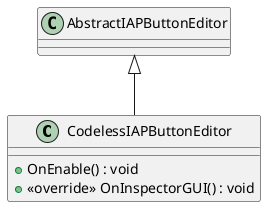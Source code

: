@startuml
class CodelessIAPButtonEditor {
    + OnEnable() : void
    + <<override>> OnInspectorGUI() : void
}
AbstractIAPButtonEditor <|-- CodelessIAPButtonEditor
@enduml
